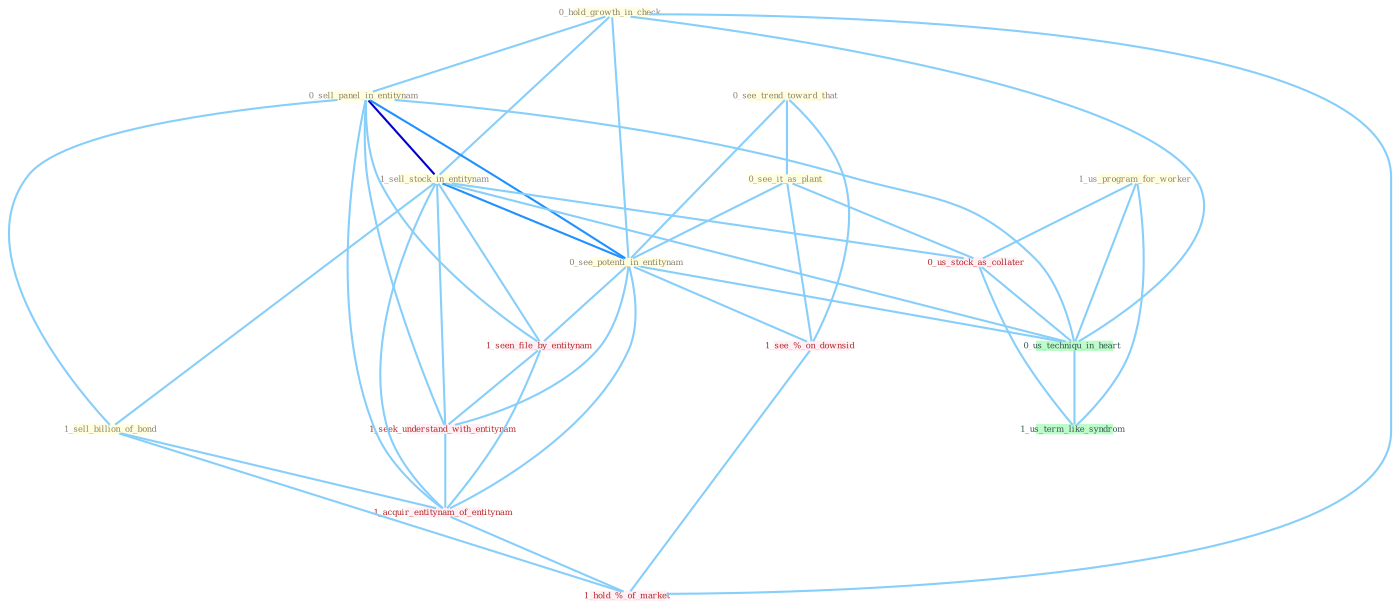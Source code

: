 Graph G{ 
    node
    [shape=polygon,style=filled,width=.5,height=.06,color="#BDFCC9",fixedsize=true,fontsize=4,
    fontcolor="#2f4f4f"];
    {node
    [color="#ffffe0", fontcolor="#8b7d6b"] "0_hold_growth_in_check " "0_sell_panel_in_entitynam " "0_see_trend_toward_that " "1_sell_stock_in_entitynam " "0_see_it_as_plant " "1_us_program_for_worker " "0_see_potenti_in_entitynam " "1_sell_billion_of_bond "}
{node [color="#fff0f5", fontcolor="#b22222"] "1_seen_file_by_entitynam " "0_us_stock_as_collater " "1_seek_understand_with_entitynam " "1_acquir_entitynam_of_entitynam " "1_see_%_on_downsid " "1_hold_%_of_market "}
edge [color="#B0E2FF"];

	"0_hold_growth_in_check " -- "0_sell_panel_in_entitynam " [w="1", color="#87cefa" ];
	"0_hold_growth_in_check " -- "1_sell_stock_in_entitynam " [w="1", color="#87cefa" ];
	"0_hold_growth_in_check " -- "0_see_potenti_in_entitynam " [w="1", color="#87cefa" ];
	"0_hold_growth_in_check " -- "0_us_techniqu_in_heart " [w="1", color="#87cefa" ];
	"0_hold_growth_in_check " -- "1_hold_%_of_market " [w="1", color="#87cefa" ];
	"0_sell_panel_in_entitynam " -- "1_sell_stock_in_entitynam " [w="3", color="#0000cd" , len=0.6];
	"0_sell_panel_in_entitynam " -- "0_see_potenti_in_entitynam " [w="2", color="#1e90ff" , len=0.8];
	"0_sell_panel_in_entitynam " -- "1_sell_billion_of_bond " [w="1", color="#87cefa" ];
	"0_sell_panel_in_entitynam " -- "1_seen_file_by_entitynam " [w="1", color="#87cefa" ];
	"0_sell_panel_in_entitynam " -- "1_seek_understand_with_entitynam " [w="1", color="#87cefa" ];
	"0_sell_panel_in_entitynam " -- "1_acquir_entitynam_of_entitynam " [w="1", color="#87cefa" ];
	"0_sell_panel_in_entitynam " -- "0_us_techniqu_in_heart " [w="1", color="#87cefa" ];
	"0_see_trend_toward_that " -- "0_see_it_as_plant " [w="1", color="#87cefa" ];
	"0_see_trend_toward_that " -- "0_see_potenti_in_entitynam " [w="1", color="#87cefa" ];
	"0_see_trend_toward_that " -- "1_see_%_on_downsid " [w="1", color="#87cefa" ];
	"1_sell_stock_in_entitynam " -- "0_see_potenti_in_entitynam " [w="2", color="#1e90ff" , len=0.8];
	"1_sell_stock_in_entitynam " -- "1_sell_billion_of_bond " [w="1", color="#87cefa" ];
	"1_sell_stock_in_entitynam " -- "1_seen_file_by_entitynam " [w="1", color="#87cefa" ];
	"1_sell_stock_in_entitynam " -- "0_us_stock_as_collater " [w="1", color="#87cefa" ];
	"1_sell_stock_in_entitynam " -- "1_seek_understand_with_entitynam " [w="1", color="#87cefa" ];
	"1_sell_stock_in_entitynam " -- "1_acquir_entitynam_of_entitynam " [w="1", color="#87cefa" ];
	"1_sell_stock_in_entitynam " -- "0_us_techniqu_in_heart " [w="1", color="#87cefa" ];
	"0_see_it_as_plant " -- "0_see_potenti_in_entitynam " [w="1", color="#87cefa" ];
	"0_see_it_as_plant " -- "0_us_stock_as_collater " [w="1", color="#87cefa" ];
	"0_see_it_as_plant " -- "1_see_%_on_downsid " [w="1", color="#87cefa" ];
	"1_us_program_for_worker " -- "0_us_stock_as_collater " [w="1", color="#87cefa" ];
	"1_us_program_for_worker " -- "0_us_techniqu_in_heart " [w="1", color="#87cefa" ];
	"1_us_program_for_worker " -- "1_us_term_like_syndrom " [w="1", color="#87cefa" ];
	"0_see_potenti_in_entitynam " -- "1_seen_file_by_entitynam " [w="1", color="#87cefa" ];
	"0_see_potenti_in_entitynam " -- "1_seek_understand_with_entitynam " [w="1", color="#87cefa" ];
	"0_see_potenti_in_entitynam " -- "1_acquir_entitynam_of_entitynam " [w="1", color="#87cefa" ];
	"0_see_potenti_in_entitynam " -- "0_us_techniqu_in_heart " [w="1", color="#87cefa" ];
	"0_see_potenti_in_entitynam " -- "1_see_%_on_downsid " [w="1", color="#87cefa" ];
	"1_sell_billion_of_bond " -- "1_acquir_entitynam_of_entitynam " [w="1", color="#87cefa" ];
	"1_sell_billion_of_bond " -- "1_hold_%_of_market " [w="1", color="#87cefa" ];
	"1_seen_file_by_entitynam " -- "1_seek_understand_with_entitynam " [w="1", color="#87cefa" ];
	"1_seen_file_by_entitynam " -- "1_acquir_entitynam_of_entitynam " [w="1", color="#87cefa" ];
	"0_us_stock_as_collater " -- "0_us_techniqu_in_heart " [w="1", color="#87cefa" ];
	"0_us_stock_as_collater " -- "1_us_term_like_syndrom " [w="1", color="#87cefa" ];
	"1_seek_understand_with_entitynam " -- "1_acquir_entitynam_of_entitynam " [w="1", color="#87cefa" ];
	"1_acquir_entitynam_of_entitynam " -- "1_hold_%_of_market " [w="1", color="#87cefa" ];
	"0_us_techniqu_in_heart " -- "1_us_term_like_syndrom " [w="1", color="#87cefa" ];
	"1_see_%_on_downsid " -- "1_hold_%_of_market " [w="1", color="#87cefa" ];
}